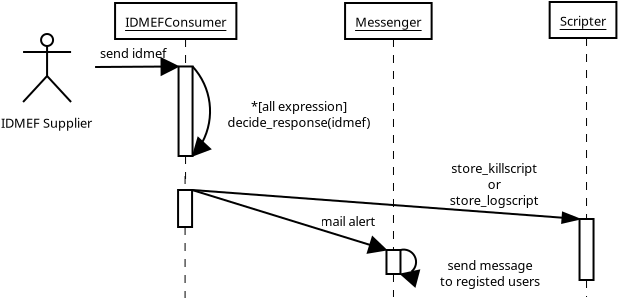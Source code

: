 <?xml version="1.0"?>
<diagram xmlns:dia="http://www.lysator.liu.se/~alla/dia/">
  <diagramdata>
    <attribute name="background">
      <color val="#ffffff"/>
    </attribute>
    <attribute name="paper">
      <composite type="paper">
        <attribute name="name">
          <string>#A4#</string>
        </attribute>
        <attribute name="tmargin">
          <real val="2.82"/>
        </attribute>
        <attribute name="bmargin">
          <real val="2.82"/>
        </attribute>
        <attribute name="lmargin">
          <real val="2.82"/>
        </attribute>
        <attribute name="rmargin">
          <real val="2.82"/>
        </attribute>
        <attribute name="is_portrait">
          <boolean val="true"/>
        </attribute>
        <attribute name="scaling">
          <real val="1"/>
        </attribute>
        <attribute name="fitto">
          <boolean val="false"/>
        </attribute>
      </composite>
    </attribute>
    <attribute name="grid">
      <composite type="grid">
        <attribute name="width_x">
          <real val="1"/>
        </attribute>
        <attribute name="width_y">
          <real val="1"/>
        </attribute>
        <attribute name="visible_x">
          <int val="1"/>
        </attribute>
        <attribute name="visible_y">
          <int val="1"/>
        </attribute>
      </composite>
    </attribute>
    <attribute name="guides">
      <composite type="guides">
        <attribute name="hguides"/>
        <attribute name="vguides"/>
      </composite>
    </attribute>
  </diagramdata>
  <layer name="&#199;&#216;&#183;&#202;" visible="true">
    <object type="UML - Actor" version="0" id="O0">
      <attribute name="obj_pos">
        <point val="2.45,3.55"/>
      </attribute>
      <attribute name="obj_bb">
        <rectangle val="-0.31,1.25;5.21,6.807"/>
      </attribute>
      <attribute name="elem_corner">
        <point val="1.2,1.25"/>
      </attribute>
      <attribute name="elem_width">
        <real val="2.5"/>
      </attribute>
      <attribute name="elem_height">
        <real val="4.6"/>
      </attribute>
      <attribute name="text">
        <composite type="text">
          <attribute name="string">
            <string>#IDMEF Supplier#</string>
          </attribute>
          <attribute name="font">
            <font name="Helvetica"/>
          </attribute>
          <attribute name="height">
            <real val="0.8"/>
          </attribute>
          <attribute name="pos">
            <point val="2.45,6.65"/>
          </attribute>
          <attribute name="color">
            <color val="#000000"/>
          </attribute>
          <attribute name="alignment">
            <enum val="1"/>
          </attribute>
        </composite>
      </attribute>
    </object>
    <object type="UML - Lifeline" version="0" id="O1">
      <attribute name="obj_pos">
        <point val="9.374,2.1"/>
      </attribute>
      <attribute name="obj_bb">
        <rectangle val="8.674,2.075;10.074,9.125"/>
      </attribute>
      <attribute name="conn_endpoints">
        <point val="9.374,2.1"/>
        <point val="9.374,9.1"/>
      </attribute>
      <attribute name="rtop">
        <real val="1.374"/>
      </attribute>
      <attribute name="rbot">
        <real val="5.85"/>
      </attribute>
      <attribute name="draw_focus">
        <boolean val="true"/>
      </attribute>
      <attribute name="draw_cross">
        <boolean val="false"/>
      </attribute>
      <connections>
        <connection handle="0" to="O7" connection="6"/>
      </connections>
    </object>
    <object type="Standard - Arc" version="0" id="O2">
      <attribute name="obj_pos">
        <point val="9.724,3.474"/>
      </attribute>
      <attribute name="obj_bb">
        <rectangle val="8.874,2.624;11.449,8.8"/>
      </attribute>
      <attribute name="conn_endpoints">
        <point val="9.724,3.474"/>
        <point val="9.724,7.95"/>
      </attribute>
      <attribute name="curve_distance">
        <real val="-0.875"/>
      </attribute>
      <attribute name="end_arrow">
        <enum val="3"/>
      </attribute>
      <attribute name="end_arrow_length">
        <real val="0.8"/>
      </attribute>
      <attribute name="end_arrow_width">
        <real val="0.8"/>
      </attribute>
      <connections>
        <connection handle="0" to="O1" connection="1"/>
        <connection handle="1" to="O1" connection="3"/>
      </connections>
    </object>
    <object type="Standard - Text" version="0" id="O3">
      <attribute name="obj_pos">
        <point val="15.05,5.7"/>
      </attribute>
      <attribute name="obj_bb">
        <rectangle val="10.886,5.057;19.214,6.657"/>
      </attribute>
      <attribute name="text">
        <composite type="text">
          <attribute name="string">
            <string>#*[all expression]
decide_response(idmef)#</string>
          </attribute>
          <attribute name="font">
            <font name="Helvetica"/>
          </attribute>
          <attribute name="height">
            <real val="0.8"/>
          </attribute>
          <attribute name="pos">
            <point val="15.05,5.7"/>
          </attribute>
          <attribute name="color">
            <color val="#000000"/>
          </attribute>
          <attribute name="alignment">
            <enum val="1"/>
          </attribute>
        </composite>
      </attribute>
    </object>
    <object type="Standard - Text" version="0" id="O4">
      <attribute name="obj_pos">
        <point val="11.9,5.6"/>
      </attribute>
      <attribute name="obj_bb">
        <rectangle val="11.9,5.002;11.9,5.802"/>
      </attribute>
      <attribute name="text">
        <composite type="text">
          <attribute name="string">
            <string>##</string>
          </attribute>
          <attribute name="font">
            <font name="Courier"/>
          </attribute>
          <attribute name="height">
            <real val="0.8"/>
          </attribute>
          <attribute name="pos">
            <point val="11.9,5.6"/>
          </attribute>
          <attribute name="color">
            <color val="#000000"/>
          </attribute>
          <attribute name="alignment">
            <enum val="1"/>
          </attribute>
        </composite>
      </attribute>
    </object>
    <object type="Standard - Text" version="0" id="O5">
      <attribute name="obj_pos">
        <point val="14.05,5.7"/>
      </attribute>
      <attribute name="obj_bb">
        <rectangle val="14.05,5.102;14.05,5.902"/>
      </attribute>
      <attribute name="text">
        <composite type="text">
          <attribute name="string">
            <string>##</string>
          </attribute>
          <attribute name="font">
            <font name="Courier"/>
          </attribute>
          <attribute name="height">
            <real val="0.8"/>
          </attribute>
          <attribute name="pos">
            <point val="14.05,5.7"/>
          </attribute>
          <attribute name="color">
            <color val="#000000"/>
          </attribute>
          <attribute name="alignment">
            <enum val="1"/>
          </attribute>
        </composite>
      </attribute>
    </object>
    <object type="Standard - Text" version="0" id="O6">
      <attribute name="obj_pos">
        <point val="14.35,5.65"/>
      </attribute>
      <attribute name="obj_bb">
        <rectangle val="14.35,5.052;14.35,5.852"/>
      </attribute>
      <attribute name="text">
        <composite type="text">
          <attribute name="string">
            <string>##</string>
          </attribute>
          <attribute name="font">
            <font name="Courier"/>
          </attribute>
          <attribute name="height">
            <real val="0.8"/>
          </attribute>
          <attribute name="pos">
            <point val="14.35,5.65"/>
          </attribute>
          <attribute name="color">
            <color val="#000000"/>
          </attribute>
          <attribute name="alignment">
            <enum val="1"/>
          </attribute>
        </composite>
      </attribute>
    </object>
    <object type="UML - Objet" version="0" id="O7">
      <attribute name="obj_pos">
        <point val="5.85,0.3"/>
      </attribute>
      <attribute name="obj_bb">
        <rectangle val="5.8,0.25;12.948,2.15"/>
      </attribute>
      <attribute name="elem_corner">
        <point val="5.85,0.3"/>
      </attribute>
      <attribute name="elem_width">
        <real val="7.048"/>
      </attribute>
      <attribute name="elem_height">
        <real val="1.8"/>
      </attribute>
      <attribute name="text">
        <composite type="text">
          <attribute name="string">
            <string>#IDMEFConsumer#</string>
          </attribute>
          <attribute name="font">
            <font name="Helvetica"/>
          </attribute>
          <attribute name="height">
            <real val="0.8"/>
          </attribute>
          <attribute name="pos">
            <point val="9.374,1.443"/>
          </attribute>
          <attribute name="color">
            <color val="#000000"/>
          </attribute>
          <attribute name="alignment">
            <enum val="1"/>
          </attribute>
        </composite>
      </attribute>
      <attribute name="stereotype">
        <string/>
      </attribute>
      <attribute name="exstate">
        <string/>
      </attribute>
      <attribute name="attrib">
        <composite type="text">
          <attribute name="string">
            <string>##</string>
          </attribute>
          <attribute name="font">
            <font name="Helvetica"/>
          </attribute>
          <attribute name="height">
            <real val="0.8"/>
          </attribute>
          <attribute name="pos">
            <point val="0,0"/>
          </attribute>
          <attribute name="color">
            <color val="#000000"/>
          </attribute>
          <attribute name="alignment">
            <enum val="0"/>
          </attribute>
        </composite>
      </attribute>
      <attribute name="is_active">
        <boolean val="false"/>
      </attribute>
      <attribute name="show_attribs">
        <boolean val="false"/>
      </attribute>
      <attribute name="multiple">
        <boolean val="false"/>
      </attribute>
    </object>
    <object type="UML - Objet" version="0" id="O8">
      <attribute name="obj_pos">
        <point val="17.35,0.3"/>
      </attribute>
      <attribute name="obj_bb">
        <rectangle val="17.3,0.25;22.24,2.15"/>
      </attribute>
      <attribute name="elem_corner">
        <point val="17.35,0.3"/>
      </attribute>
      <attribute name="elem_width">
        <real val="4.84"/>
      </attribute>
      <attribute name="elem_height">
        <real val="1.8"/>
      </attribute>
      <attribute name="text">
        <composite type="text">
          <attribute name="string">
            <string>#Messenger#</string>
          </attribute>
          <attribute name="font">
            <font name="Helvetica"/>
          </attribute>
          <attribute name="height">
            <real val="0.8"/>
          </attribute>
          <attribute name="pos">
            <point val="19.77,1.443"/>
          </attribute>
          <attribute name="color">
            <color val="#000000"/>
          </attribute>
          <attribute name="alignment">
            <enum val="1"/>
          </attribute>
        </composite>
      </attribute>
      <attribute name="stereotype">
        <string/>
      </attribute>
      <attribute name="exstate">
        <string/>
      </attribute>
      <attribute name="attrib">
        <composite type="text">
          <attribute name="string">
            <string>##</string>
          </attribute>
          <attribute name="font">
            <font name="Helvetica"/>
          </attribute>
          <attribute name="height">
            <real val="0.8"/>
          </attribute>
          <attribute name="pos">
            <point val="0,0"/>
          </attribute>
          <attribute name="color">
            <color val="#000000"/>
          </attribute>
          <attribute name="alignment">
            <enum val="0"/>
          </attribute>
        </composite>
      </attribute>
      <attribute name="is_active">
        <boolean val="false"/>
      </attribute>
      <attribute name="show_attribs">
        <boolean val="false"/>
      </attribute>
      <attribute name="multiple">
        <boolean val="false"/>
      </attribute>
    </object>
    <object type="UML - Lifeline" version="0" id="O9">
      <attribute name="obj_pos">
        <point val="9.35,8.95"/>
      </attribute>
      <attribute name="obj_bb">
        <rectangle val="8.65,8.925;10.05,15.075"/>
      </attribute>
      <attribute name="conn_endpoints">
        <point val="9.35,8.95"/>
        <point val="9.35,15.05"/>
      </attribute>
      <attribute name="rtop">
        <real val="0.7"/>
      </attribute>
      <attribute name="rbot">
        <real val="2.55"/>
      </attribute>
      <attribute name="draw_focus">
        <boolean val="true"/>
      </attribute>
      <attribute name="draw_cross">
        <boolean val="false"/>
      </attribute>
    </object>
    <object type="UML - Lifeline" version="0" id="O10">
      <attribute name="obj_pos">
        <point val="19.77,2.1"/>
      </attribute>
      <attribute name="obj_bb">
        <rectangle val="19.07,2.075;20.47,15.025"/>
      </attribute>
      <attribute name="conn_endpoints">
        <point val="19.77,2.1"/>
        <point val="19.77,15"/>
      </attribute>
      <attribute name="rtop">
        <real val="10.55"/>
      </attribute>
      <attribute name="rbot">
        <real val="11.75"/>
      </attribute>
      <attribute name="draw_focus">
        <boolean val="true"/>
      </attribute>
      <attribute name="draw_cross">
        <boolean val="false"/>
      </attribute>
      <connections>
        <connection handle="0" to="O8" connection="6"/>
      </connections>
    </object>
    <object type="Standard - Arc" version="0" id="O11">
      <attribute name="obj_pos">
        <point val="20.12,12.65"/>
      </attribute>
      <attribute name="obj_bb">
        <rectangle val="19.27,11.779;21.75,14.721"/>
      </attribute>
      <attribute name="conn_endpoints">
        <point val="20.12,12.65"/>
        <point val="20.12,13.85"/>
      </attribute>
      <attribute name="curve_distance">
        <real val="-0.78"/>
      </attribute>
      <attribute name="end_arrow">
        <enum val="3"/>
      </attribute>
      <attribute name="end_arrow_length">
        <real val="0.8"/>
      </attribute>
      <attribute name="end_arrow_width">
        <real val="0.8"/>
      </attribute>
      <connections>
        <connection handle="0" to="O10" connection="1"/>
        <connection handle="1" to="O10" connection="3"/>
      </connections>
    </object>
    <object type="Standard - Text" version="0" id="O12">
      <attribute name="obj_pos">
        <point val="24.6,13.65"/>
      </attribute>
      <attribute name="obj_bb">
        <rectangle val="21.732,13.007;27.468,14.607"/>
      </attribute>
      <attribute name="text">
        <composite type="text">
          <attribute name="string">
            <string>#send message
to registed users#</string>
          </attribute>
          <attribute name="font">
            <font name="Helvetica"/>
          </attribute>
          <attribute name="height">
            <real val="0.8"/>
          </attribute>
          <attribute name="pos">
            <point val="24.6,13.65"/>
          </attribute>
          <attribute name="color">
            <color val="#000000"/>
          </attribute>
          <attribute name="alignment">
            <enum val="1"/>
          </attribute>
        </composite>
      </attribute>
    </object>
    <object type="Standard - Text" version="0" id="O13">
      <attribute name="obj_pos">
        <point val="24.812,8.8"/>
      </attribute>
      <attribute name="obj_bb">
        <rectangle val="22.292,8.157;27.332,10.557"/>
      </attribute>
      <attribute name="text">
        <composite type="text">
          <attribute name="string">
            <string>#store_killscript
or
store_logscript#</string>
          </attribute>
          <attribute name="font">
            <font name="Helvetica"/>
          </attribute>
          <attribute name="height">
            <real val="0.8"/>
          </attribute>
          <attribute name="pos">
            <point val="24.812,8.8"/>
          </attribute>
          <attribute name="color">
            <color val="#000000"/>
          </attribute>
          <attribute name="alignment">
            <enum val="1"/>
          </attribute>
        </composite>
      </attribute>
    </object>
    <object type="UML - Objet" version="0" id="O14">
      <attribute name="obj_pos">
        <point val="27.579,0.25"/>
      </attribute>
      <attribute name="obj_bb">
        <rectangle val="27.529,0.2;31.317,2.1"/>
      </attribute>
      <attribute name="elem_corner">
        <point val="27.579,0.25"/>
      </attribute>
      <attribute name="elem_width">
        <real val="3.688"/>
      </attribute>
      <attribute name="elem_height">
        <real val="1.8"/>
      </attribute>
      <attribute name="text">
        <composite type="text">
          <attribute name="string">
            <string>#Scripter#</string>
          </attribute>
          <attribute name="font">
            <font name="Helvetica"/>
          </attribute>
          <attribute name="height">
            <real val="0.8"/>
          </attribute>
          <attribute name="pos">
            <point val="29.423,1.393"/>
          </attribute>
          <attribute name="color">
            <color val="#000000"/>
          </attribute>
          <attribute name="alignment">
            <enum val="1"/>
          </attribute>
        </composite>
      </attribute>
      <attribute name="stereotype">
        <string/>
      </attribute>
      <attribute name="exstate">
        <string/>
      </attribute>
      <attribute name="attrib">
        <composite type="text">
          <attribute name="string">
            <string>##</string>
          </attribute>
          <attribute name="font">
            <font name="Helvetica"/>
          </attribute>
          <attribute name="height">
            <real val="0.8"/>
          </attribute>
          <attribute name="pos">
            <point val="0,0"/>
          </attribute>
          <attribute name="color">
            <color val="#000000"/>
          </attribute>
          <attribute name="alignment">
            <enum val="0"/>
          </attribute>
        </composite>
      </attribute>
      <attribute name="is_active">
        <boolean val="false"/>
      </attribute>
      <attribute name="show_attribs">
        <boolean val="false"/>
      </attribute>
      <attribute name="multiple">
        <boolean val="false"/>
      </attribute>
    </object>
    <object type="UML - Lifeline" version="0" id="O15">
      <attribute name="obj_pos">
        <point val="29.423,2.05"/>
      </attribute>
      <attribute name="obj_bb">
        <rectangle val="28.723,2.025;30.123,15.025"/>
      </attribute>
      <attribute name="conn_endpoints">
        <point val="29.423,2.05"/>
        <point val="29.423,15"/>
      </attribute>
      <attribute name="rtop">
        <real val="9.05"/>
      </attribute>
      <attribute name="rbot">
        <real val="12.1"/>
      </attribute>
      <attribute name="draw_focus">
        <boolean val="true"/>
      </attribute>
      <attribute name="draw_cross">
        <boolean val="false"/>
      </attribute>
      <connections>
        <connection handle="0" to="O14" connection="6"/>
      </connections>
    </object>
    <object type="UML - Message" version="0" id="O16">
      <attribute name="obj_pos">
        <point val="9.7,9.65"/>
      </attribute>
      <attribute name="obj_bb">
        <rectangle val="8.85,8.8;29.923,11.95"/>
      </attribute>
      <attribute name="conn_endpoints">
        <point val="9.7,9.65"/>
        <point val="29.073,11.1"/>
      </attribute>
      <attribute name="text">
        <string>##</string>
      </attribute>
      <attribute name="text_pos">
        <point val="19.386,10.375"/>
      </attribute>
      <attribute name="type">
        <int val="0"/>
      </attribute>
      <connections>
        <connection handle="0" to="O9" connection="1"/>
        <connection handle="1" to="O15" connection="0"/>
      </connections>
    </object>
    <object type="Standard - Line" version="0" id="O17">
      <attribute name="obj_pos">
        <point val="4.85,3.5"/>
      </attribute>
      <attribute name="obj_bb">
        <rectangle val="4,2.624;9.874,4.35"/>
      </attribute>
      <attribute name="conn_endpoints">
        <point val="4.85,3.5"/>
        <point val="9.024,3.474"/>
      </attribute>
      <attribute name="numcp">
        <int val="1"/>
      </attribute>
      <attribute name="line_width">
        <real val="0.1"/>
      </attribute>
      <attribute name="end_arrow">
        <enum val="3"/>
      </attribute>
      <attribute name="end_arrow_length">
        <real val="0.8"/>
      </attribute>
      <attribute name="end_arrow_width">
        <real val="0.8"/>
      </attribute>
      <connections>
        <connection handle="1" to="O1" connection="0"/>
      </connections>
    </object>
    <object type="Standard - Text" version="0" id="O18">
      <attribute name="obj_pos">
        <point val="6.75,3.05"/>
      </attribute>
      <attribute name="obj_bb">
        <rectangle val="4.854,2.407;8.646,3.207"/>
      </attribute>
      <attribute name="text">
        <composite type="text">
          <attribute name="string">
            <string>#send idmef#</string>
          </attribute>
          <attribute name="font">
            <font name="Helvetica"/>
          </attribute>
          <attribute name="height">
            <real val="0.8"/>
          </attribute>
          <attribute name="pos">
            <point val="6.75,3.05"/>
          </attribute>
          <attribute name="color">
            <color val="#000000"/>
          </attribute>
          <attribute name="alignment">
            <enum val="1"/>
          </attribute>
        </composite>
      </attribute>
    </object>
    <object type="Standard - Line" version="0" id="O19">
      <attribute name="obj_pos">
        <point val="9.7,9.65"/>
      </attribute>
      <attribute name="obj_bb">
        <rectangle val="8.85,8.8;20.27,13.5"/>
      </attribute>
      <attribute name="conn_endpoints">
        <point val="9.7,9.65"/>
        <point val="19.42,12.65"/>
      </attribute>
      <attribute name="numcp">
        <int val="1"/>
      </attribute>
      <attribute name="line_width">
        <real val="0.1"/>
      </attribute>
      <attribute name="end_arrow">
        <enum val="3"/>
      </attribute>
      <attribute name="end_arrow_length">
        <real val="0.8"/>
      </attribute>
      <attribute name="end_arrow_width">
        <real val="0.8"/>
      </attribute>
      <connections>
        <connection handle="0" to="O9" connection="1"/>
        <connection handle="1" to="O10" connection="0"/>
      </connections>
    </object>
    <object type="Standard - Text" version="0" id="O20">
      <attribute name="obj_pos">
        <point val="17.5,11.45"/>
      </attribute>
      <attribute name="obj_bb">
        <rectangle val="15.928,10.807;19.072,11.607"/>
      </attribute>
      <attribute name="text">
        <composite type="text">
          <attribute name="string">
            <string>#mail alert#</string>
          </attribute>
          <attribute name="font">
            <font name="Helvetica"/>
          </attribute>
          <attribute name="height">
            <real val="0.8"/>
          </attribute>
          <attribute name="pos">
            <point val="17.5,11.45"/>
          </attribute>
          <attribute name="color">
            <color val="#000000"/>
          </attribute>
          <attribute name="alignment">
            <enum val="1"/>
          </attribute>
        </composite>
      </attribute>
    </object>
  </layer>
</diagram>
